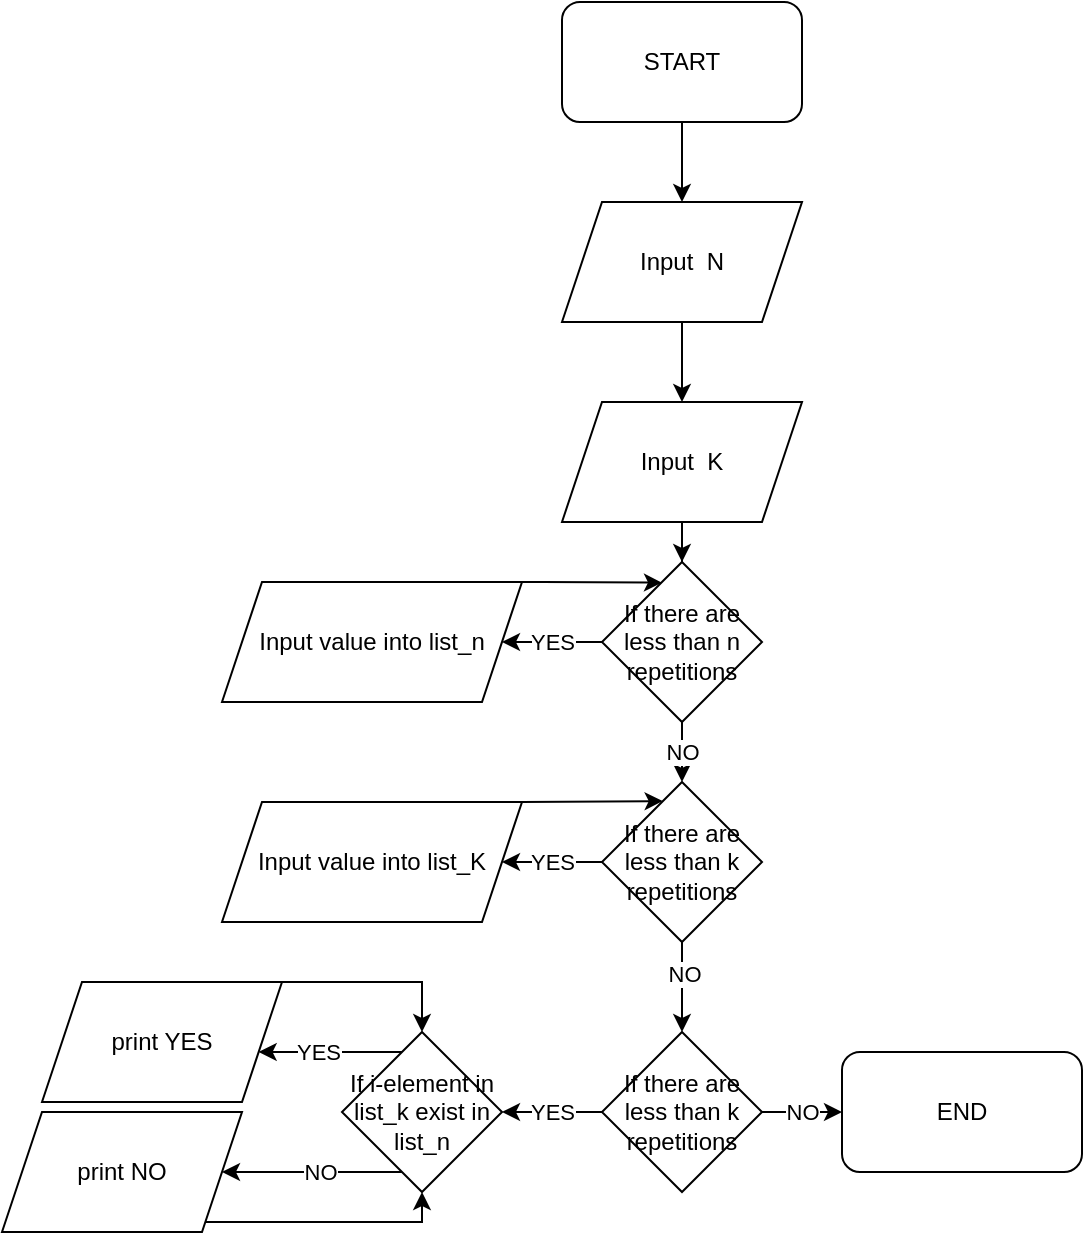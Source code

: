 <mxfile version="15.5.4" type="embed"><diagram id="WiSGqWt8uOLtH7JA5PiH" name="Page-1"><mxGraphModel dx="628" dy="483" grid="1" gridSize="10" guides="1" tooltips="1" connect="1" arrows="1" fold="1" page="1" pageScale="1" pageWidth="827" pageHeight="1169" math="0" shadow="0"><root><mxCell id="0"/><mxCell id="1" parent="0"/><mxCell id="6d0TgMTnvp4evVOTkukG-5" style="edgeStyle=orthogonalEdgeStyle;rounded=0;orthogonalLoop=1;jettySize=auto;html=1;" parent="1" source="6d0TgMTnvp4evVOTkukG-1" target="6d0TgMTnvp4evVOTkukG-4" edge="1"><mxGeometry relative="1" as="geometry"/></mxCell><mxCell id="6d0TgMTnvp4evVOTkukG-1" value="START" style="rounded=1;whiteSpace=wrap;html=1;" parent="1" vertex="1"><mxGeometry x="340" y="30" width="120" height="60" as="geometry"/></mxCell><mxCell id="6d0TgMTnvp4evVOTkukG-2" value="END" style="whiteSpace=wrap;html=1;rounded=1;" parent="1" vertex="1"><mxGeometry x="480" y="555" width="120" height="60" as="geometry"/></mxCell><mxCell id="6d0TgMTnvp4evVOTkukG-7" value="" style="edgeStyle=orthogonalEdgeStyle;rounded=0;orthogonalLoop=1;jettySize=auto;html=1;" parent="1" source="6d0TgMTnvp4evVOTkukG-4" target="6d0TgMTnvp4evVOTkukG-6" edge="1"><mxGeometry relative="1" as="geometry"/></mxCell><mxCell id="6d0TgMTnvp4evVOTkukG-4" value="Input &amp;nbsp;N" style="shape=parallelogram;perimeter=parallelogramPerimeter;whiteSpace=wrap;html=1;fixedSize=1;" parent="1" vertex="1"><mxGeometry x="340" y="130" width="120" height="60" as="geometry"/></mxCell><mxCell id="6d0TgMTnvp4evVOTkukG-13" value="" style="edgeStyle=orthogonalEdgeStyle;rounded=0;orthogonalLoop=1;jettySize=auto;html=1;" parent="1" source="6d0TgMTnvp4evVOTkukG-6" target="6d0TgMTnvp4evVOTkukG-12" edge="1"><mxGeometry relative="1" as="geometry"/></mxCell><mxCell id="6d0TgMTnvp4evVOTkukG-6" value="Input &amp;nbsp;K" style="shape=parallelogram;perimeter=parallelogramPerimeter;whiteSpace=wrap;html=1;fixedSize=1;" parent="1" vertex="1"><mxGeometry x="340" y="230" width="120" height="60" as="geometry"/></mxCell><mxCell id="6d0TgMTnvp4evVOTkukG-17" value="YES" style="edgeStyle=orthogonalEdgeStyle;rounded=0;orthogonalLoop=1;jettySize=auto;html=1;" parent="1" source="6d0TgMTnvp4evVOTkukG-12" target="6d0TgMTnvp4evVOTkukG-18" edge="1"><mxGeometry relative="1" as="geometry"><mxPoint x="300" y="350" as="targetPoint"/></mxGeometry></mxCell><mxCell id="6d0TgMTnvp4evVOTkukG-41" value="NO" style="edgeStyle=orthogonalEdgeStyle;rounded=0;orthogonalLoop=1;jettySize=auto;html=1;" parent="1" source="6d0TgMTnvp4evVOTkukG-12" target="6d0TgMTnvp4evVOTkukG-19" edge="1"><mxGeometry relative="1" as="geometry"/></mxCell><mxCell id="6d0TgMTnvp4evVOTkukG-12" value="If there are less than n repetitions" style="rhombus;whiteSpace=wrap;html=1;" parent="1" vertex="1"><mxGeometry x="360" y="310" width="80" height="80" as="geometry"/></mxCell><mxCell id="3" style="edgeStyle=orthogonalEdgeStyle;rounded=0;orthogonalLoop=1;jettySize=auto;html=1;exitX=1;exitY=0;exitDx=0;exitDy=0;entryX=0.375;entryY=0.129;entryDx=0;entryDy=0;entryPerimeter=0;" edge="1" parent="1" source="6d0TgMTnvp4evVOTkukG-18" target="6d0TgMTnvp4evVOTkukG-12"><mxGeometry relative="1" as="geometry"><Array as="points"><mxPoint x="330" y="320"/><mxPoint x="330" y="320"/></Array></mxGeometry></mxCell><mxCell id="6d0TgMTnvp4evVOTkukG-18" value="Input value into list_n" style="shape=parallelogram;perimeter=parallelogramPerimeter;whiteSpace=wrap;html=1;fixedSize=1;" parent="1" vertex="1"><mxGeometry x="170" y="320" width="150" height="60" as="geometry"/></mxCell><mxCell id="6d0TgMTnvp4evVOTkukG-23" value="YES" style="edgeStyle=orthogonalEdgeStyle;rounded=0;orthogonalLoop=1;jettySize=auto;html=1;entryX=1;entryY=0.5;entryDx=0;entryDy=0;" parent="1" source="6d0TgMTnvp4evVOTkukG-19" target="6d0TgMTnvp4evVOTkukG-22" edge="1"><mxGeometry relative="1" as="geometry"/></mxCell><mxCell id="6d0TgMTnvp4evVOTkukG-30" style="edgeStyle=orthogonalEdgeStyle;rounded=0;orthogonalLoop=1;jettySize=auto;html=1;" parent="1" source="6d0TgMTnvp4evVOTkukG-19" target="6d0TgMTnvp4evVOTkukG-28" edge="1"><mxGeometry relative="1" as="geometry"/></mxCell><mxCell id="6d0TgMTnvp4evVOTkukG-40" value="NO" style="edgeLabel;html=1;align=center;verticalAlign=middle;resizable=0;points=[];" parent="6d0TgMTnvp4evVOTkukG-30" vertex="1" connectable="0"><mxGeometry x="-0.308" y="1" relative="1" as="geometry"><mxPoint as="offset"/></mxGeometry></mxCell><mxCell id="6d0TgMTnvp4evVOTkukG-19" value="If there are less than k repetitions" style="rhombus;whiteSpace=wrap;html=1;" parent="1" vertex="1"><mxGeometry x="360" y="420" width="80" height="80" as="geometry"/></mxCell><mxCell id="2" style="edgeStyle=orthogonalEdgeStyle;rounded=0;orthogonalLoop=1;jettySize=auto;html=1;entryX=0.379;entryY=0.119;entryDx=0;entryDy=0;entryPerimeter=0;" edge="1" parent="1" source="6d0TgMTnvp4evVOTkukG-22" target="6d0TgMTnvp4evVOTkukG-19"><mxGeometry relative="1" as="geometry"><Array as="points"><mxPoint x="320" y="430"/></Array></mxGeometry></mxCell><mxCell id="6d0TgMTnvp4evVOTkukG-22" value="Input value into list_K" style="shape=parallelogram;perimeter=parallelogramPerimeter;whiteSpace=wrap;html=1;fixedSize=1;" parent="1" vertex="1"><mxGeometry x="170" y="430" width="150" height="60" as="geometry"/></mxCell><mxCell id="6d0TgMTnvp4evVOTkukG-27" value="YES" style="edgeStyle=orthogonalEdgeStyle;rounded=0;orthogonalLoop=1;jettySize=auto;html=1;entryX=1;entryY=0.5;entryDx=0;entryDy=0;" parent="1" source="6d0TgMTnvp4evVOTkukG-28" edge="1"><mxGeometry relative="1" as="geometry"><mxPoint x="310" y="585" as="targetPoint"/></mxGeometry></mxCell><mxCell id="6d0TgMTnvp4evVOTkukG-39" value="NO" style="edgeStyle=orthogonalEdgeStyle;rounded=0;orthogonalLoop=1;jettySize=auto;html=1;" parent="1" source="6d0TgMTnvp4evVOTkukG-28" target="6d0TgMTnvp4evVOTkukG-2" edge="1"><mxGeometry relative="1" as="geometry"/></mxCell><mxCell id="6d0TgMTnvp4evVOTkukG-28" value="If there are less than k repetitions" style="rhombus;whiteSpace=wrap;html=1;" parent="1" vertex="1"><mxGeometry x="360" y="545" width="80" height="80" as="geometry"/></mxCell><mxCell id="6d0TgMTnvp4evVOTkukG-33" value="" style="edgeStyle=orthogonalEdgeStyle;rounded=0;orthogonalLoop=1;jettySize=auto;html=1;" parent="1" source="6d0TgMTnvp4evVOTkukG-31" target="6d0TgMTnvp4evVOTkukG-32" edge="1"><mxGeometry relative="1" as="geometry"><Array as="points"><mxPoint x="220" y="555"/><mxPoint x="220" y="555"/></Array></mxGeometry></mxCell><mxCell id="6d0TgMTnvp4evVOTkukG-35" value="YES" style="edgeLabel;html=1;align=center;verticalAlign=middle;resizable=0;points=[];" parent="6d0TgMTnvp4evVOTkukG-33" vertex="1" connectable="0"><mxGeometry x="0.186" relative="1" as="geometry"><mxPoint as="offset"/></mxGeometry></mxCell><mxCell id="6d0TgMTnvp4evVOTkukG-36" style="edgeStyle=orthogonalEdgeStyle;rounded=0;orthogonalLoop=1;jettySize=auto;html=1;" parent="1" source="6d0TgMTnvp4evVOTkukG-31" target="6d0TgMTnvp4evVOTkukG-34" edge="1"><mxGeometry relative="1" as="geometry"><Array as="points"><mxPoint x="210" y="615"/><mxPoint x="210" y="615"/></Array></mxGeometry></mxCell><mxCell id="6d0TgMTnvp4evVOTkukG-38" value="NO" style="edgeLabel;html=1;align=center;verticalAlign=middle;resizable=0;points=[];" parent="6d0TgMTnvp4evVOTkukG-36" vertex="1" connectable="0"><mxGeometry x="-0.076" relative="1" as="geometry"><mxPoint as="offset"/></mxGeometry></mxCell><mxCell id="6d0TgMTnvp4evVOTkukG-31" value="&lt;span&gt;If i-element in list_k exist in list_n&lt;/span&gt;" style="rhombus;whiteSpace=wrap;html=1;" parent="1" vertex="1"><mxGeometry x="230" y="545" width="80" height="80" as="geometry"/></mxCell><mxCell id="4" style="edgeStyle=orthogonalEdgeStyle;rounded=0;orthogonalLoop=1;jettySize=auto;html=1;" edge="1" parent="1" source="6d0TgMTnvp4evVOTkukG-32" target="6d0TgMTnvp4evVOTkukG-31"><mxGeometry relative="1" as="geometry"><Array as="points"><mxPoint x="270" y="520"/></Array></mxGeometry></mxCell><mxCell id="6d0TgMTnvp4evVOTkukG-32" value="print YES" style="shape=parallelogram;perimeter=parallelogramPerimeter;whiteSpace=wrap;html=1;fixedSize=1;" parent="1" vertex="1"><mxGeometry x="80" y="520" width="120" height="60" as="geometry"/></mxCell><mxCell id="5" style="edgeStyle=orthogonalEdgeStyle;rounded=0;orthogonalLoop=1;jettySize=auto;html=1;entryX=0.5;entryY=1;entryDx=0;entryDy=0;" edge="1" parent="1" source="6d0TgMTnvp4evVOTkukG-34" target="6d0TgMTnvp4evVOTkukG-31"><mxGeometry relative="1" as="geometry"><mxPoint x="270" y="660" as="targetPoint"/><Array as="points"><mxPoint x="270" y="640"/></Array></mxGeometry></mxCell><mxCell id="6d0TgMTnvp4evVOTkukG-34" value="print NO" style="shape=parallelogram;perimeter=parallelogramPerimeter;whiteSpace=wrap;html=1;fixedSize=1;" parent="1" vertex="1"><mxGeometry x="60" y="585" width="120" height="60" as="geometry"/></mxCell></root></mxGraphModel></diagram></mxfile>